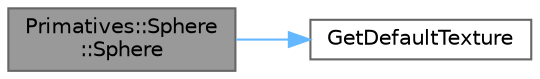 digraph "Primatives::Sphere::Sphere"
{
 // LATEX_PDF_SIZE
  bgcolor="transparent";
  edge [fontname=Helvetica,fontsize=10,labelfontname=Helvetica,labelfontsize=10];
  node [fontname=Helvetica,fontsize=10,shape=box,height=0.2,width=0.4];
  rankdir="LR";
  Node1 [id="Node000001",label="Primatives::Sphere\l::Sphere",height=0.2,width=0.4,color="gray40", fillcolor="grey60", style="filled", fontcolor="black",tooltip=" "];
  Node1 -> Node2 [id="edge1_Node000001_Node000002",color="steelblue1",style="solid",tooltip=" "];
  Node2 [id="Node000002",label="GetDefaultTexture",height=0.2,width=0.4,color="grey40", fillcolor="white", style="filled",URL="$_globals_8h.html#a5466eca74b932668e52f6477aba7eb1b",tooltip=" "];
}
